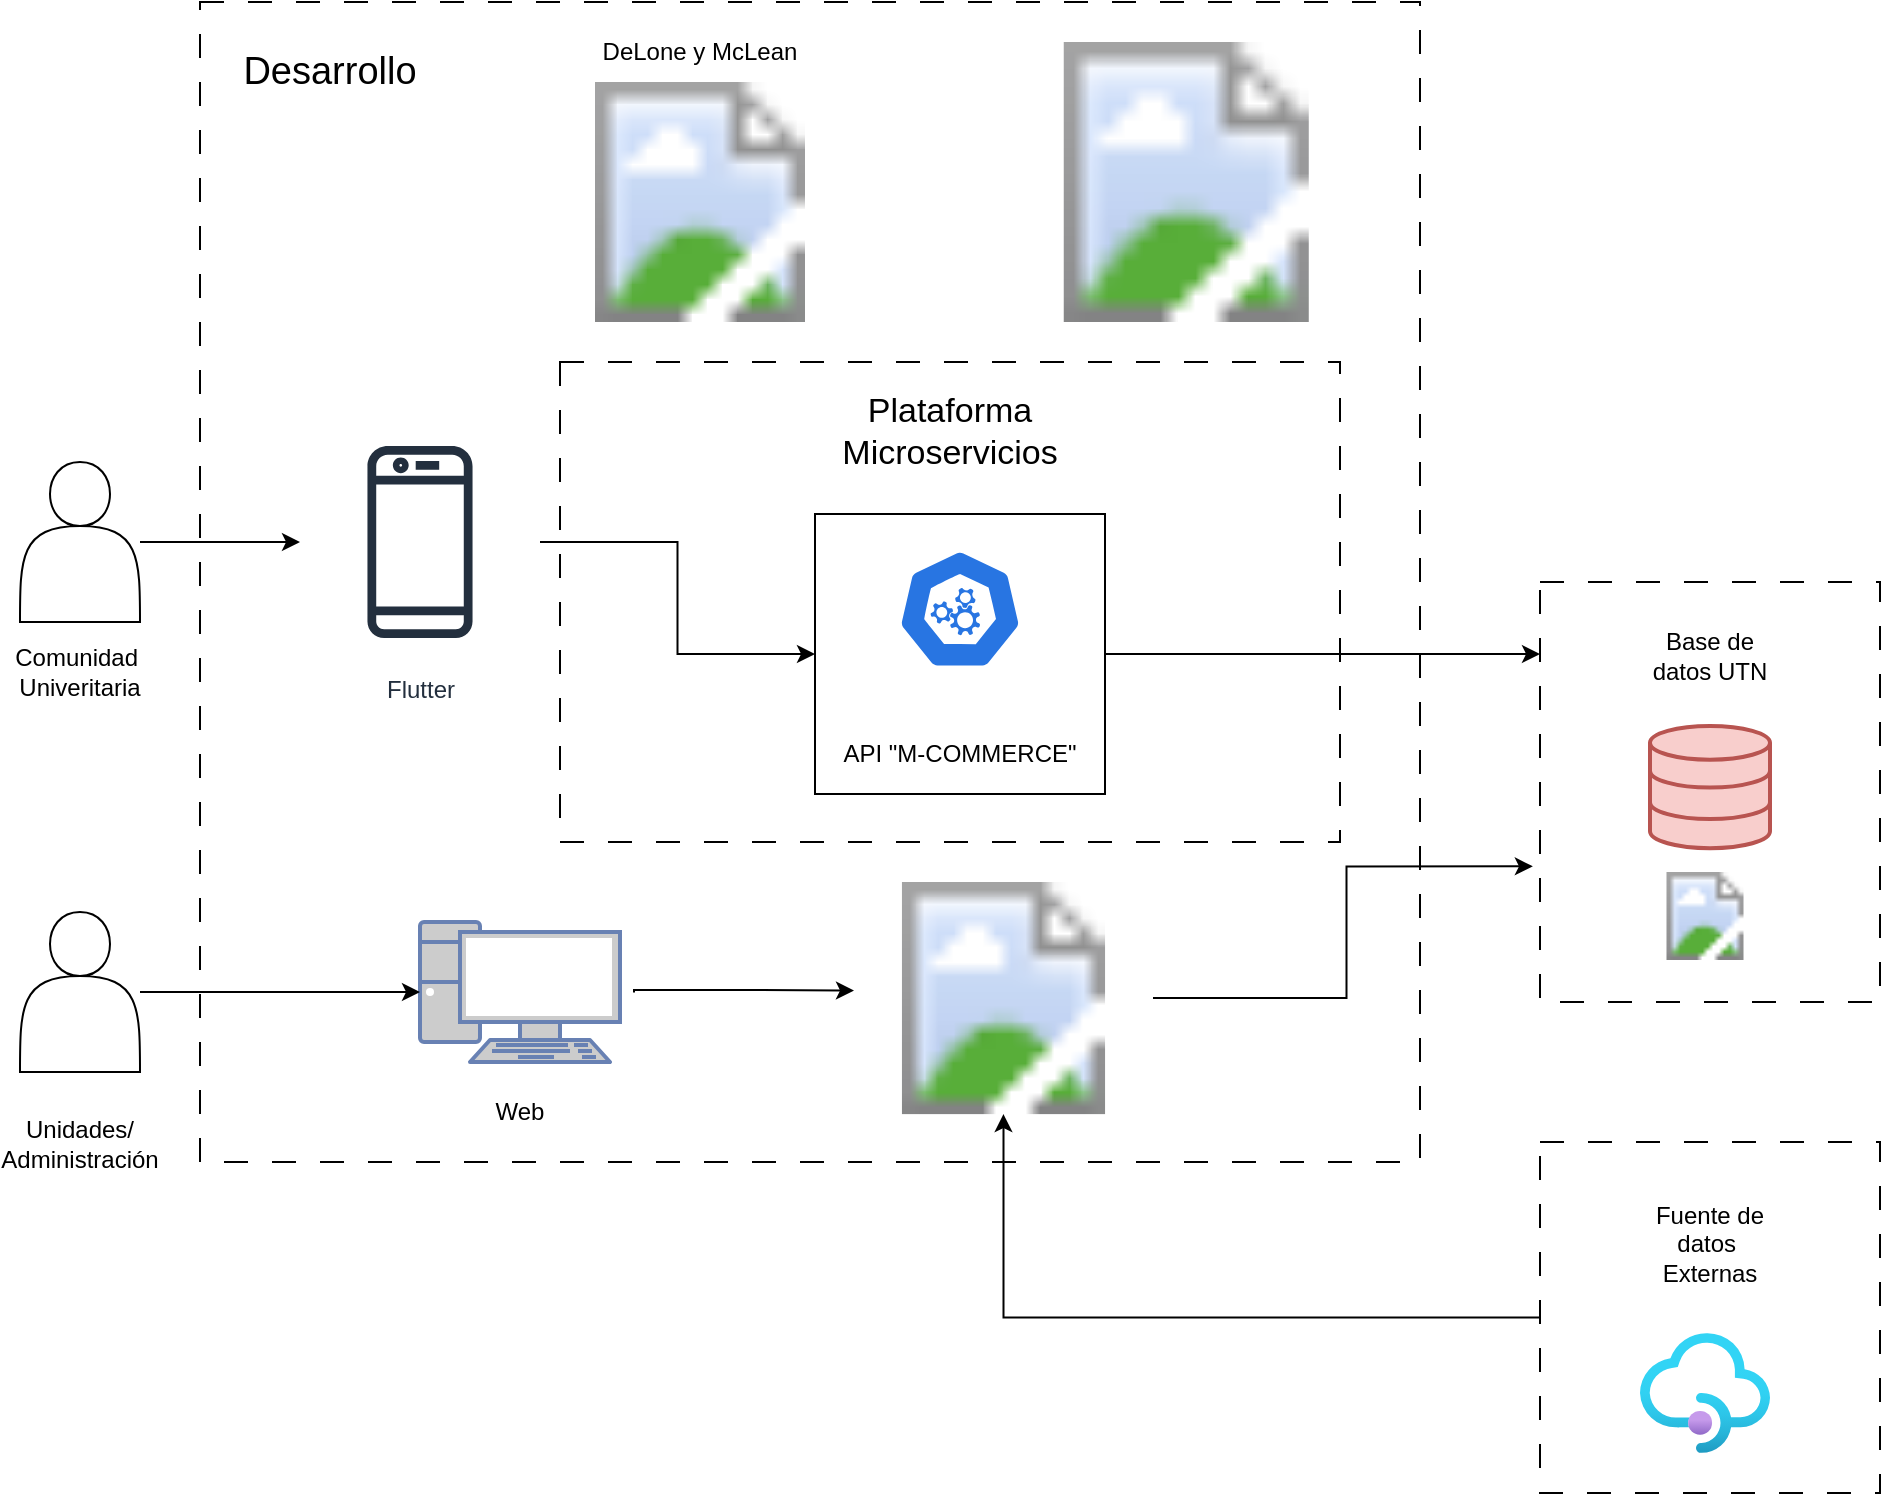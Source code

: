 <mxfile version="24.8.3">
  <diagram name="Página-1" id="fUzpE0hrrHrd85nJWF5O">
    <mxGraphModel dx="1050" dy="1765" grid="1" gridSize="10" guides="1" tooltips="1" connect="1" arrows="1" fold="1" page="1" pageScale="1" pageWidth="827" pageHeight="1169" math="0" shadow="0">
      <root>
        <mxCell id="0" />
        <mxCell id="1" parent="0" />
        <mxCell id="07Gl5JpxkPCNa4u4OJyS-2" value="" style="rounded=0;whiteSpace=wrap;html=1;dashed=1;dashPattern=12 12;" parent="1" vertex="1">
          <mxGeometry x="190" y="-40" width="610" height="580" as="geometry" />
        </mxCell>
        <mxCell id="07Gl5JpxkPCNa4u4OJyS-45" style="edgeStyle=orthogonalEdgeStyle;rounded=0;orthogonalLoop=1;jettySize=auto;html=1;" parent="1" source="07Gl5JpxkPCNa4u4OJyS-1" target="07Gl5JpxkPCNa4u4OJyS-6" edge="1">
          <mxGeometry relative="1" as="geometry" />
        </mxCell>
        <mxCell id="07Gl5JpxkPCNa4u4OJyS-1" value="" style="shape=actor;whiteSpace=wrap;html=1;" parent="1" vertex="1">
          <mxGeometry x="100" y="190" width="60" height="80" as="geometry" />
        </mxCell>
        <mxCell id="07Gl5JpxkPCNa4u4OJyS-6" value="Flutter&lt;div&gt;&lt;br&gt;&lt;/div&gt;" style="sketch=0;outlineConnect=0;fontColor=#232F3E;gradientColor=none;strokeColor=#232F3E;fillColor=#ffffff;dashed=0;verticalLabelPosition=bottom;verticalAlign=top;align=center;html=1;fontSize=12;fontStyle=0;aspect=fixed;shape=mxgraph.aws4.resourceIcon;resIcon=mxgraph.aws4.mobile_client;" parent="1" vertex="1">
          <mxGeometry x="240" y="170" width="120" height="120" as="geometry" />
        </mxCell>
        <mxCell id="07Gl5JpxkPCNa4u4OJyS-16" value="" style="rounded=0;whiteSpace=wrap;html=1;dashed=1;dashPattern=12 12;" parent="1" vertex="1">
          <mxGeometry x="370" y="140" width="390" height="240" as="geometry" />
        </mxCell>
        <mxCell id="07Gl5JpxkPCNa4u4OJyS-32" value="" style="image;aspect=fixed;html=1;points=[];align=center;fontSize=12;image=https://www.teammeter.com/wp-content/uploads/2023/10/Scrum_and_Scrum_Master.png;" parent="1" vertex="1">
          <mxGeometry x="578.13" y="-20" width="210" height="140" as="geometry" />
        </mxCell>
        <UserObject label="" id="07Gl5JpxkPCNa4u4OJyS-33">
          <mxCell style="image;aspect=fixed;html=1;points=[];align=center;fontSize=12;image=https://d3i71xaburhd42.cloudfront.net/a44fb324586a919b5ed30bbc270b14a4e7b0b10a/2-Figure1-1.png;" parent="1" vertex="1">
            <mxGeometry x="310" width="260" height="120" as="geometry" />
          </mxCell>
        </UserObject>
        <mxCell id="07Gl5JpxkPCNa4u4OJyS-38" style="edgeStyle=orthogonalEdgeStyle;rounded=0;orthogonalLoop=1;jettySize=auto;html=1;exitX=1;exitY=0.5;exitDx=0;exitDy=0;" parent="1" source="07Gl5JpxkPCNa4u4OJyS-48" target="07Gl5JpxkPCNa4u4OJyS-34" edge="1">
          <mxGeometry relative="1" as="geometry">
            <mxPoint x="730" y="238" as="sourcePoint" />
            <Array as="points">
              <mxPoint x="850" y="286" />
              <mxPoint x="850" y="286" />
            </Array>
          </mxGeometry>
        </mxCell>
        <mxCell id="07Gl5JpxkPCNa4u4OJyS-49" style="edgeStyle=orthogonalEdgeStyle;rounded=0;orthogonalLoop=1;jettySize=auto;html=1;" parent="1" source="07Gl5JpxkPCNa4u4OJyS-6" target="07Gl5JpxkPCNa4u4OJyS-48" edge="1">
          <mxGeometry relative="1" as="geometry">
            <mxPoint x="420.94" y="249" as="targetPoint" />
          </mxGeometry>
        </mxCell>
        <mxCell id="07Gl5JpxkPCNa4u4OJyS-51" value="&lt;font style=&quot;font-size: 19px;&quot;&gt;Desarrollo&lt;/font&gt;" style="text;html=1;align=center;verticalAlign=middle;whiteSpace=wrap;rounded=0;" parent="1" vertex="1">
          <mxGeometry x="200" y="-30" width="110" height="50" as="geometry" />
        </mxCell>
        <mxCell id="07Gl5JpxkPCNa4u4OJyS-52" value="&lt;font style=&quot;font-size: 17px;&quot;&gt;Plataforma Microservicios&lt;/font&gt;" style="text;html=1;align=center;verticalAlign=middle;whiteSpace=wrap;rounded=0;" parent="1" vertex="1">
          <mxGeometry x="517" y="150" width="96" height="50" as="geometry" />
        </mxCell>
        <mxCell id="07Gl5JpxkPCNa4u4OJyS-54" value="" style="group" parent="1" vertex="1" connectable="0">
          <mxGeometry x="495" y="216" width="150" height="140" as="geometry" />
        </mxCell>
        <mxCell id="07Gl5JpxkPCNa4u4OJyS-48" value="" style="rounded=0;whiteSpace=wrap;html=1;" parent="07Gl5JpxkPCNa4u4OJyS-54" vertex="1">
          <mxGeometry x="2.5" width="145" height="140" as="geometry" />
        </mxCell>
        <mxCell id="07Gl5JpxkPCNa4u4OJyS-24" value="" style="aspect=fixed;sketch=0;html=1;dashed=0;whitespace=wrap;verticalLabelPosition=bottom;verticalAlign=top;fillColor=#2875E2;strokeColor=#ffffff;points=[[0.005,0.63,0],[0.1,0.2,0],[0.9,0.2,0],[0.5,0,0],[0.995,0.63,0],[0.72,0.99,0],[0.5,1,0],[0.28,0.99,0]];shape=mxgraph.kubernetes.icon2;prIcon=api" parent="07Gl5JpxkPCNa4u4OJyS-54" vertex="1">
          <mxGeometry x="43.75" y="17.5" width="62.5" height="60" as="geometry" />
        </mxCell>
        <mxCell id="07Gl5JpxkPCNa4u4OJyS-27" value="API &quot;M-COMMERCE&quot;" style="text;html=1;align=center;verticalAlign=middle;whiteSpace=wrap;rounded=0;" parent="07Gl5JpxkPCNa4u4OJyS-54" vertex="1">
          <mxGeometry y="104.5" width="150" height="30" as="geometry" />
        </mxCell>
        <mxCell id="07Gl5JpxkPCNa4u4OJyS-55" value="" style="group" parent="1" vertex="1" connectable="0">
          <mxGeometry x="860" y="250" width="170" height="210" as="geometry" />
        </mxCell>
        <mxCell id="07Gl5JpxkPCNa4u4OJyS-34" value="" style="rounded=0;whiteSpace=wrap;html=1;dashed=1;dashPattern=12 12;" parent="07Gl5JpxkPCNa4u4OJyS-55" vertex="1">
          <mxGeometry width="170" height="210" as="geometry" />
        </mxCell>
        <mxCell id="07Gl5JpxkPCNa4u4OJyS-36" value="" style="html=1;verticalLabelPosition=bottom;align=center;labelBackgroundColor=#ffffff;verticalAlign=top;strokeWidth=2;strokeColor=#b85450;shadow=0;dashed=0;shape=mxgraph.ios7.icons.data;fillColor=#f8cecc;" parent="07Gl5JpxkPCNa4u4OJyS-55" vertex="1">
          <mxGeometry x="55" y="72" width="60" height="61.1" as="geometry" />
        </mxCell>
        <mxCell id="07Gl5JpxkPCNa4u4OJyS-37" value="Base de datos UTN" style="text;html=1;align=center;verticalAlign=middle;whiteSpace=wrap;rounded=0;" parent="07Gl5JpxkPCNa4u4OJyS-55" vertex="1">
          <mxGeometry x="55" y="22" width="60" height="30" as="geometry" />
        </mxCell>
        <mxCell id="07Gl5JpxkPCNa4u4OJyS-44" value="" style="image;aspect=fixed;html=1;points=[];align=center;fontSize=12;image=https://edicom.co/dam/jcr:cc9caad1-577a-4c26-ab32-d0307096c18a/oracle_integration.png;" parent="07Gl5JpxkPCNa4u4OJyS-55" vertex="1">
          <mxGeometry x="40" y="145" width="85" height="44" as="geometry" />
        </mxCell>
        <mxCell id="07Gl5JpxkPCNa4u4OJyS-56" value="" style="group" parent="1" vertex="1" connectable="0">
          <mxGeometry x="860" y="530" width="170" height="175.5" as="geometry" />
        </mxCell>
        <mxCell id="07Gl5JpxkPCNa4u4OJyS-39" value="" style="rounded=0;whiteSpace=wrap;html=1;dashed=1;dashPattern=12 12;" parent="07Gl5JpxkPCNa4u4OJyS-56" vertex="1">
          <mxGeometry width="170" height="175.5" as="geometry" />
        </mxCell>
        <mxCell id="07Gl5JpxkPCNa4u4OJyS-40" value="Fuente de datos&amp;nbsp; Externas" style="text;html=1;align=center;verticalAlign=middle;whiteSpace=wrap;rounded=0;" parent="07Gl5JpxkPCNa4u4OJyS-56" vertex="1">
          <mxGeometry x="55" y="35.5" width="60" height="30" as="geometry" />
        </mxCell>
        <mxCell id="07Gl5JpxkPCNa4u4OJyS-42" value="" style="image;aspect=fixed;html=1;points=[];align=center;fontSize=12;image=img/lib/azure2/app_services/API_Management_Services.svg;" parent="07Gl5JpxkPCNa4u4OJyS-56" vertex="1">
          <mxGeometry x="50" y="95.5" width="65" height="60" as="geometry" />
        </mxCell>
        <mxCell id="UuTUbmNtMvaGjxHEqeC4-1" value="Comunidad&amp;nbsp; Univeritaria" style="text;html=1;align=center;verticalAlign=middle;whiteSpace=wrap;rounded=0;" parent="1" vertex="1">
          <mxGeometry x="100" y="280" width="60" height="30" as="geometry" />
        </mxCell>
        <mxCell id="UuTUbmNtMvaGjxHEqeC4-2" value="" style="shape=actor;whiteSpace=wrap;html=1;" parent="1" vertex="1">
          <mxGeometry x="100" y="415" width="60" height="80" as="geometry" />
        </mxCell>
        <mxCell id="UuTUbmNtMvaGjxHEqeC4-3" value="Unidades/&lt;div&gt;Administración&lt;/div&gt;" style="text;html=1;align=center;verticalAlign=middle;whiteSpace=wrap;rounded=0;" parent="1" vertex="1">
          <mxGeometry x="100" y="516.05" width="60" height="30" as="geometry" />
        </mxCell>
        <mxCell id="UuTUbmNtMvaGjxHEqeC4-4" value="" style="fontColor=#0066CC;verticalAlign=top;verticalLabelPosition=bottom;labelPosition=center;align=center;html=1;outlineConnect=0;fillColor=#CCCCCC;strokeColor=#6881B3;gradientColor=none;gradientDirection=north;strokeWidth=2;shape=mxgraph.networks.pc;" parent="1" vertex="1">
          <mxGeometry x="300" y="420" width="100" height="70" as="geometry" />
        </mxCell>
        <mxCell id="UuTUbmNtMvaGjxHEqeC4-5" style="edgeStyle=orthogonalEdgeStyle;rounded=0;orthogonalLoop=1;jettySize=auto;html=1;entryX=0;entryY=0.5;entryDx=0;entryDy=0;entryPerimeter=0;" parent="1" source="UuTUbmNtMvaGjxHEqeC4-2" target="UuTUbmNtMvaGjxHEqeC4-4" edge="1">
          <mxGeometry relative="1" as="geometry" />
        </mxCell>
        <mxCell id="UuTUbmNtMvaGjxHEqeC4-9" value="" style="image;aspect=fixed;html=1;points=[];align=center;fontSize=12;image=https://academy.badertech.com.sa/web/image/slide.channel/14/image_1920/Oracle%20APEX%20Course?unique=19df0ad;" parent="1" vertex="1">
          <mxGeometry x="517" y="400.0" width="149.5" height="116.05" as="geometry" />
        </mxCell>
        <mxCell id="UuTUbmNtMvaGjxHEqeC4-11" value="Web" style="text;html=1;align=center;verticalAlign=middle;whiteSpace=wrap;rounded=0;" parent="1" vertex="1">
          <mxGeometry x="320" y="500" width="60" height="30" as="geometry" />
        </mxCell>
        <mxCell id="UuTUbmNtMvaGjxHEqeC4-13" style="edgeStyle=orthogonalEdgeStyle;rounded=0;orthogonalLoop=1;jettySize=auto;html=1;" parent="1" edge="1">
          <mxGeometry relative="1" as="geometry">
            <mxPoint x="407" y="455.25" as="sourcePoint" />
            <mxPoint x="517" y="454.25" as="targetPoint" />
            <Array as="points">
              <mxPoint x="407" y="454" />
              <mxPoint x="463" y="454" />
            </Array>
          </mxGeometry>
        </mxCell>
        <mxCell id="_s-sxZfHnqzDZCNONtBP-2" style="edgeStyle=orthogonalEdgeStyle;rounded=0;orthogonalLoop=1;jettySize=auto;html=1;entryX=-0.021;entryY=0.677;entryDx=0;entryDy=0;entryPerimeter=0;" parent="1" source="UuTUbmNtMvaGjxHEqeC4-9" target="07Gl5JpxkPCNa4u4OJyS-34" edge="1">
          <mxGeometry relative="1" as="geometry" />
        </mxCell>
        <mxCell id="_s-sxZfHnqzDZCNONtBP-7" style="edgeStyle=orthogonalEdgeStyle;rounded=0;orthogonalLoop=1;jettySize=auto;html=1;" parent="1" source="07Gl5JpxkPCNa4u4OJyS-39" target="UuTUbmNtMvaGjxHEqeC4-9" edge="1">
          <mxGeometry relative="1" as="geometry" />
        </mxCell>
        <mxCell id="YeRmlsOSI_vTZ-SJYBxy-1" value="DeLone y McLean" style="text;html=1;align=center;verticalAlign=middle;whiteSpace=wrap;rounded=0;" parent="1" vertex="1">
          <mxGeometry x="385" y="-30" width="110" height="30" as="geometry" />
        </mxCell>
      </root>
    </mxGraphModel>
  </diagram>
</mxfile>
